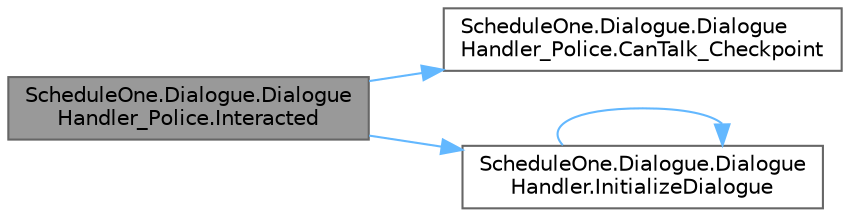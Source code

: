 digraph "ScheduleOne.Dialogue.DialogueHandler_Police.Interacted"
{
 // LATEX_PDF_SIZE
  bgcolor="transparent";
  edge [fontname=Helvetica,fontsize=10,labelfontname=Helvetica,labelfontsize=10];
  node [fontname=Helvetica,fontsize=10,shape=box,height=0.2,width=0.4];
  rankdir="LR";
  Node1 [id="Node000001",label="ScheduleOne.Dialogue.Dialogue\lHandler_Police.Interacted",height=0.2,width=0.4,color="gray40", fillcolor="grey60", style="filled", fontcolor="black",tooltip=" "];
  Node1 -> Node2 [id="edge1_Node000001_Node000002",color="steelblue1",style="solid",tooltip=" "];
  Node2 [id="Node000002",label="ScheduleOne.Dialogue.Dialogue\lHandler_Police.CanTalk_Checkpoint",height=0.2,width=0.4,color="grey40", fillcolor="white", style="filled",URL="$class_schedule_one_1_1_dialogue_1_1_dialogue_handler___police.html#a015a5ca09eab81d7389ff9612e39db86",tooltip=" "];
  Node1 -> Node3 [id="edge2_Node000001_Node000003",color="steelblue1",style="solid",tooltip=" "];
  Node3 [id="Node000003",label="ScheduleOne.Dialogue.Dialogue\lHandler.InitializeDialogue",height=0.2,width=0.4,color="grey40", fillcolor="white", style="filled",URL="$class_schedule_one_1_1_dialogue_1_1_dialogue_handler.html#a5dd30aaa45e8f060704377d7871ba145",tooltip=" "];
  Node3 -> Node3 [id="edge3_Node000003_Node000003",color="steelblue1",style="solid",tooltip=" "];
}
